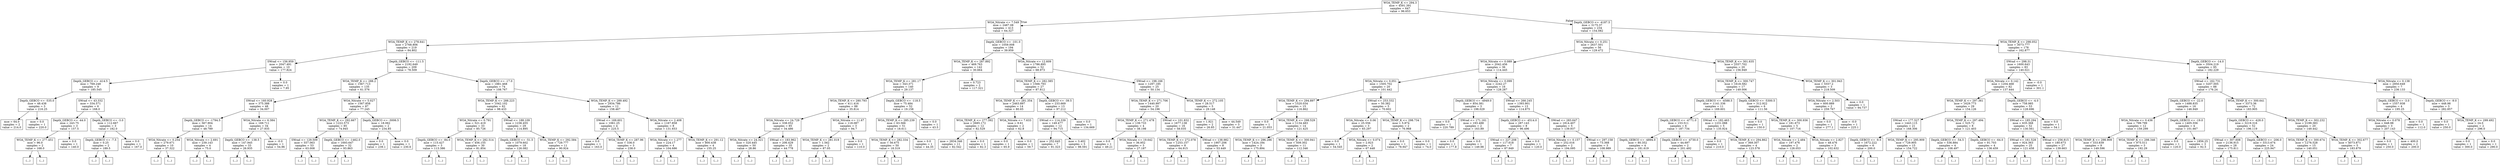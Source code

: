 digraph Tree {
node [shape=box] ;
0 [label="WOA_TEMP_K <= 294.3\nmse = 4591.391\nsamples = 647\nvalue = 96.653"] ;
1 [label="WOA_Nitrate <= 7.549\nmse = 2487.08\nsamples = 413\nvalue = 64.327"] ;
0 -> 1 [labeldistance=2.5, labelangle=45, headlabel="True"] ;
2 [label="WOA_TEMP_K <= 278.641\nmse = 2768.806\nsamples = 219\nvalue = 84.802"] ;
1 -> 2 ;
3 [label="SWrad <= 156.959\nmse = 2047.491\nsamples = 10\nvalue = 177.824"] ;
2 -> 3 ;
4 [label="Depth_GEBCO <= -414.5\nmse = 769.248\nsamples = 9\nvalue = 185.545"] ;
3 -> 4 ;
5 [label="Depth_GEBCO <= -535.0\nmse = 48.438\nsamples = 3\nvalue = 216.25"] ;
4 -> 5 ;
6 [label="mse = 64.0\nsamples = 2\nvalue = 214.0"] ;
5 -> 6 ;
7 [label="mse = 0.0\nsamples = 1\nvalue = 220.0"] ;
5 -> 7 ;
8 [label="SWrad <= 43.332\nmse = 334.571\nsamples = 6\nvalue = 168.0"] ;
4 -> 8 ;
9 [label="Depth_GEBCO <= -44.0\nmse = 243.75\nsamples = 3\nvalue = 157.5"] ;
8 -> 9 ;
10 [label="WOA_TEMP_K <= 277.451\nmse = 96.0\nsamples = 2\nvalue = 168.0"] ;
9 -> 10 ;
11 [label="(...)"] ;
10 -> 11 ;
12 [label="(...)"] ;
10 -> 12 ;
13 [label="mse = 0.0\nsamples = 1\nvalue = 140.0"] ;
9 -> 13 ;
14 [label="Depth_GEBCO <= -3.0\nmse = 112.667\nsamples = 3\nvalue = 182.0"] ;
8 -> 14 ;
15 [label="Depth_GEBCO <= -7.5\nmse = 0.25\nsamples = 2\nvalue = 189.5"] ;
14 -> 15 ;
16 [label="(...)"] ;
15 -> 16 ;
17 [label="(...)"] ;
15 -> 17 ;
18 [label="mse = 0.0\nsamples = 1\nvalue = 167.0"] ;
14 -> 18 ;
19 [label="mse = 0.0\nsamples = 1\nvalue = 7.95"] ;
3 -> 19 ;
20 [label="Depth_GEBCO <= -111.5\nmse = 2192.649\nsamples = 209\nvalue = 78.509"] ;
2 -> 20 ;
21 [label="WOA_TEMP_K <= 288.2\nmse = 1567.713\nsamples = 135\nvalue = 61.576"] ;
20 -> 21 ;
22 [label="SWrad <= 160.928\nmse = 375.388\nsamples = 48\nvalue = 34.007"] ;
21 -> 22 ;
23 [label="Depth_GEBCO <= -1794.5\nmse = 567.904\nsamples = 14\nvalue = 48.789"] ;
22 -> 23 ;
24 [label="WOA_Nitrate <= 0.254\nmse = 279.671\nsamples = 10\nvalue = 37.322"] ;
23 -> 24 ;
25 [label="(...)"] ;
24 -> 25 ;
26 [label="(...)"] ;
24 -> 26 ;
37 [label="WOA_Nitrate <= 2.691\nmse = 239.143\nsamples = 4\nvalue = 75.0"] ;
23 -> 37 ;
38 [label="(...)"] ;
37 -> 38 ;
41 [label="(...)"] ;
37 -> 41 ;
44 [label="WOA_Nitrate <= 6.384\nmse = 169.711\nsamples = 34\nvalue = 27.935"] ;
22 -> 44 ;
45 [label="Depth_GEBCO <= -138.5\nmse = 147.945\nsamples = 33\nvalue = 26.935"] ;
44 -> 45 ;
46 [label="(...)"] ;
45 -> 46 ;
75 [label="(...)"] ;
45 -> 75 ;
84 [label="mse = -0.0\nsamples = 1\nvalue = 54.96"] ;
44 -> 84 ;
85 [label="WOA_Nitrate <= 5.027\nmse = 1567.858\nsamples = 87\nvalue = 77.245"] ;
21 -> 85 ;
86 [label="WOA_TEMP_K <= 292.667\nmse = 1222.573\nsamples = 85\nvalue = 74.945"] ;
85 -> 86 ;
87 [label="SWrad <= 129.509\nmse = 557.063\nsamples = 53\nvalue = 63.008"] ;
86 -> 87 ;
88 [label="(...)"] ;
87 -> 88 ;
117 [label="(...)"] ;
87 -> 117 ;
178 [label="Depth_GEBCO <= -1462.0\nmse = 1693.647\nsamples = 32\nvalue = 93.863"] ;
86 -> 178 ;
179 [label="(...)"] ;
178 -> 179 ;
228 [label="(...)"] ;
178 -> 228 ;
235 [label="Depth_GEBCO <= -3006.5\nmse = 18.062\nsamples = 2\nvalue = 234.85"] ;
85 -> 235 ;
236 [label="mse = 0.0\nsamples = 1\nvalue = 239.1"] ;
235 -> 236 ;
237 [label="mse = 0.0\nsamples = 1\nvalue = 230.6"] ;
235 -> 237 ;
238 [label="Depth_GEBCO <= -17.0\nmse = 1881.468\nsamples = 74\nvalue = 108.767"] ;
20 -> 238 ;
239 [label="WOA_TEMP_K <= 288.223\nmse = 1042.102\nsamples = 62\nvalue = 98.433"] ;
238 -> 239 ;
240 [label="WOA_Nitrate <= 0.791\nmse = 521.419\nsamples = 33\nvalue = 85.726"] ;
239 -> 240 ;
241 [label="Depth_GEBCO <= -84.0\nmse = 115.427\nsamples = 3\nvalue = 113.386"] ;
240 -> 241 ;
242 [label="(...)"] ;
241 -> 242 ;
243 [label="(...)"] ;
241 -> 243 ;
246 [label="WOA_TEMP_K <= 282.514\nmse = 456.155\nsamples = 30\nvalue = 81.854"] ;
240 -> 246 ;
247 [label="(...)"] ;
246 -> 247 ;
276 [label="(...)"] ;
246 -> 276 ;
297 [label="SWrad <= 188.109\nmse = 1236.455\nsamples = 29\nvalue = 114.895"] ;
239 -> 297 ;
298 [label="Depth_GEBCO <= -51.5\nmse = 1079.602\nsamples = 18\nvalue = 126.082"] ;
297 -> 298 ;
299 [label="(...)"] ;
298 -> 299 ;
302 [label="(...)"] ;
298 -> 302 ;
331 [label="WOA_TEMP_K <= 292.584\nmse = 729.777\nsamples = 11\nvalue = 90.924"] ;
297 -> 331 ;
332 [label="(...)"] ;
331 -> 332 ;
347 [label="(...)"] ;
331 -> 347 ;
348 [label="WOA_TEMP_K <= 289.492\nmse = 2934.786\nsamples = 12\nvalue = 158.467"] ;
238 -> 348 ;
349 [label="SWrad <= 169.601\nmse = 1061.25\nsamples = 4\nvalue = 225.5"] ;
348 -> 349 ;
350 [label="mse = 0.0\nsamples = 1\nvalue = 163.0"] ;
349 -> 350 ;
351 [label="WOA_TEMP_K <= 287.96\nmse = 336.0\nsamples = 3\nvalue = 238.0"] ;
349 -> 351 ;
352 [label="(...)"] ;
351 -> 352 ;
353 [label="(...)"] ;
351 -> 353 ;
356 [label="WOA_Nitrate <= 2.408\nmse = 1167.858\nsamples = 8\nvalue = 131.653"] ;
348 -> 356 ;
357 [label="WOA_Nitrate <= 1.277\nmse = 224.17\nsamples = 4\nvalue = 104.686"] ;
356 -> 357 ;
358 [label="(...)"] ;
357 -> 358 ;
363 [label="(...)"] ;
357 -> 363 ;
364 [label="WOA_TEMP_K <= 291.12\nmse = 800.438\nsamples = 4\nvalue = 155.25"] ;
356 -> 364 ;
365 [label="(...)"] ;
364 -> 365 ;
370 [label="(...)"] ;
364 -> 370 ;
371 [label="Depth_GEBCO <= -101.0\nmse = 1059.008\nsamples = 194\nvalue = 39.959"] ;
1 -> 371 ;
372 [label="WOA_TEMP_K <= 287.892\nmse = 469.763\nsamples = 142\nvalue = 30.664"] ;
371 -> 372 ;
373 [label="WOA_TEMP_K <= 281.17\nmse = 343.371\nsamples = 140\nvalue = 29.137"] ;
372 -> 373 ;
374 [label="WOA_TEMP_K <= 280.793\nmse = 411.416\nsamples = 88\nvalue = 35.814"] ;
373 -> 374 ;
375 [label="WOA_Nitrate <= 24.729\nmse = 338.052\nsamples = 85\nvalue = 34.486"] ;
374 -> 375 ;
376 [label="WOA_Nitrate <= 24.321\nmse = 320.445\nsamples = 50\nvalue = 28.86"] ;
375 -> 376 ;
377 [label="(...)"] ;
376 -> 377 ;
458 [label="(...)"] ;
376 -> 458 ;
473 [label="SWrad <= 183.962\nmse = 206.429\nsamples = 35\nvalue = 44.778"] ;
375 -> 473 ;
474 [label="(...)"] ;
473 -> 474 ;
503 [label="(...)"] ;
473 -> 503 ;
532 [label="WOA_Nitrate <= 11.67\nmse = 118.087\nsamples = 3\nvalue = 94.7"] ;
374 -> 532 ;
533 [label="WOA_TEMP_K <= 281.019\nmse = 1.562\nsamples = 2\nvalue = 87.05"] ;
532 -> 533 ;
534 [label="(...)"] ;
533 -> 534 ;
535 [label="(...)"] ;
533 -> 535 ;
536 [label="mse = 0.0\nsamples = 1\nvalue = 110.0"] ;
532 -> 536 ;
537 [label="Depth_GEBCO <= -118.5\nmse = 75.484\nsamples = 52\nvalue = 19.158"] ;
373 -> 537 ;
538 [label="WOA_TEMP_K <= 285.239\nmse = 63.566\nsamples = 51\nvalue = 18.611"] ;
537 -> 538 ;
539 [label="WOA_TEMP_K <= 282.334\nmse = 56.675\nsamples = 50\nvalue = 18.319"] ;
538 -> 539 ;
540 [label="(...)"] ;
539 -> 540 ;
547 [label="(...)"] ;
539 -> 547 ;
594 [label="mse = 0.0\nsamples = 1\nvalue = 44.35"] ;
538 -> 594 ;
595 [label="mse = 0.0\nsamples = 1\nvalue = 43.5"] ;
537 -> 595 ;
596 [label="mse = 0.723\nsamples = 2\nvalue = 117.321"] ;
372 -> 596 ;
597 [label="WOA_Nitrate <= 12.609\nmse = 1786.895\nsamples = 52\nvalue = 68.973"] ;
371 -> 597 ;
598 [label="WOA_TEMP_K <= 282.385\nmse = 1566.793\nsamples = 27\nvalue = 87.812"] ;
597 -> 598 ;
599 [label="WOA_TEMP_K <= 281.354\nmse = 2463.897\nsamples = 14\nvalue = 80.65"] ;
598 -> 599 ;
600 [label="WOA_TEMP_K <= 277.392\nmse = 2685.172\nsamples = 12\nvalue = 82.529"] ;
599 -> 600 ;
601 [label="mse = 2834.346\nsamples = 11\nvalue = 82.542"] ;
600 -> 601 ;
602 [label="mse = 0.0\nsamples = 1\nvalue = 82.3"] ;
600 -> 602 ;
603 [label="WOA_Nitrate <= 7.633\nmse = 9.61\nsamples = 2\nvalue = 62.8"] ;
599 -> 603 ;
604 [label="mse = 0.0\nsamples = 1\nvalue = 65.9"] ;
603 -> 604 ;
605 [label="mse = 0.0\nsamples = 1\nvalue = 59.7"] ;
603 -> 605 ;
606 [label="Depth_GEBCO <= -39.5\nmse = 233.669\nsamples = 13\nvalue = 97.212"] ;
598 -> 606 ;
607 [label="SWrad <= 114.339\nmse = 149.477\nsamples = 12\nvalue = 94.715"] ;
606 -> 607 ;
608 [label="mse = 252.645\nsamples = 7\nvalue = 91.323"] ;
607 -> 608 ;
609 [label="mse = 3.402\nsamples = 5\nvalue = 98.591"] ;
607 -> 609 ;
610 [label="mse = 0.0\nsamples = 1\nvalue = 134.669"] ;
606 -> 610 ;
611 [label="SWrad <= 198.166\nmse = 1297.185\nsamples = 25\nvalue = 50.134"] ;
597 -> 611 ;
612 [label="WOA_TEMP_K <= 271.706\nmse = 1440.997\nsamples = 20\nvalue = 54.196"] ;
611 -> 612 ;
613 [label="WOA_TEMP_K <= 271.478\nmse = 139.733\nsamples = 4\nvalue = 38.198"] ;
612 -> 613 ;
614 [label="mse = 0.0\nsamples = 1\nvalue = 49.21"] ;
613 -> 614 ;
615 [label="WOA_Nitrate <= 19.642\nmse = 36.952\nsamples = 3\nvalue = 27.187"] ;
613 -> 615 ;
616 [label="(...)"] ;
615 -> 616 ;
617 [label="(...)"] ;
615 -> 617 ;
620 [label="SWrad <= 101.832\nmse = 1677.138\nsamples = 16\nvalue = 58.035"] ;
612 -> 620 ;
621 [label="WOA_TEMP_K <= 272.078\nmse = 1253.157\nsamples = 8\nvalue = 64.915"] ;
620 -> 621 ;
622 [label="(...)"] ;
621 -> 622 ;
623 [label="(...)"] ;
621 -> 623 ;
626 [label="SWrad <= 138.982\nmse = 1907.206\nsamples = 8\nvalue = 53.449"] ;
620 -> 626 ;
627 [label="(...)"] ;
626 -> 627 ;
628 [label="(...)"] ;
626 -> 628 ;
629 [label="WOA_TEMP_K <= 272.105\nmse = 28.517\nsamples = 5\nvalue = 29.148"] ;
611 -> 629 ;
630 [label="mse = 1.921\nsamples = 2\nvalue = 26.85"] ;
629 -> 630 ;
631 [label="mse = 44.549\nsamples = 3\nvalue = 31.447"] ;
629 -> 631 ;
632 [label="Depth_GEBCO <= -4187.5\nmse = 3175.37\nsamples = 234\nvalue = 154.082"] ;
0 -> 632 [labeldistance=2.5, labelangle=-45, headlabel="False"] ;
633 [label="WOA_Nitrate <= 0.251\nmse = 2637.501\nsamples = 56\nvalue = 129.472"] ;
632 -> 633 ;
634 [label="WOA_Nitrate <= 0.089\nmse = 2042.456\nsamples = 36\nvalue = 114.445"] ;
633 -> 634 ;
635 [label="WOA_Nitrate <= 0.051\nmse = 1505.702\nsamples = 20\nvalue = 101.442"] ;
634 -> 635 ;
636 [label="WOA_TEMP_K <= 294.897\nmse = 1520.034\nsamples = 15\nvalue = 116.862"] ;
635 -> 636 ;
637 [label="mse = 0.0\nsamples = 1\nvalue = 21.053"] ;
636 -> 637 ;
638 [label="WOA_TEMP_K <= 298.529\nmse = 1134.483\nsamples = 14\nvalue = 121.425"] ;
636 -> 638 ;
639 [label="WOA_TEMP_K <= 296.286\nmse = 1424.184\nsamples = 3\nvalue = 175.894"] ;
638 -> 639 ;
640 [label="(...)"] ;
639 -> 640 ;
641 [label="(...)"] ;
639 -> 641 ;
644 [label="WOA_TEMP_K <= 300.941\nmse = 509.302\nsamples = 11\nvalue = 112.346"] ;
638 -> 644 ;
645 [label="(...)"] ;
644 -> 645 ;
660 [label="(...)"] ;
644 -> 660 ;
665 [label="SWrad <= 253.332\nmse = 50.382\nsamples = 5\nvalue = 70.602"] ;
635 -> 665 ;
666 [label="WOA_Nitrate <= 0.06\nmse = 25.556\nsamples = 3\nvalue = 65.297"] ;
665 -> 666 ;
667 [label="mse = 0.0\nsamples = 1\nvalue = 54.545"] ;
666 -> 667 ;
668 [label="WOA_Nitrate <= 0.074\nmse = 2.923\nsamples = 2\nvalue = 67.448"] ;
666 -> 668 ;
669 [label="(...)"] ;
668 -> 669 ;
670 [label="(...)"] ;
668 -> 670 ;
671 [label="WOA_TEMP_K <= 298.734\nmse = 5.874\nsamples = 2\nvalue = 76.968"] ;
665 -> 671 ;
672 [label="mse = 0.0\nsamples = 1\nvalue = 78.947"] ;
671 -> 672 ;
673 [label="mse = 0.0\nsamples = 1\nvalue = 74.0"] ;
671 -> 673 ;
674 [label="WOA_Nitrate <= 0.099\nmse = 2242.27\nsamples = 16\nvalue = 128.287"] ;
634 -> 674 ;
675 [label="Depth_GEBCO <= -4949.0\nmse = 854.381\nsamples = 3\nvalue = 198.029"] ;
674 -> 675 ;
676 [label="mse = 0.0\nsamples = 1\nvalue = 220.789"] ;
675 -> 676 ;
677 [label="SWrad <= 171.161\nmse = 193.488\nsamples = 2\nvalue = 163.89"] ;
675 -> 677 ;
678 [label="mse = 0.0\nsamples = 1\nvalue = 177.8"] ;
677 -> 678 ;
679 [label="mse = 0.0\nsamples = 1\nvalue = 149.98"] ;
677 -> 679 ;
680 [label="SWrad <= 266.245\nmse = 1393.901\nsamples = 13\nvalue = 114.875"] ;
674 -> 680 ;
681 [label="Depth_GEBCO <= -4514.0\nmse = 287.143\nsamples = 8\nvalue = 96.496"] ;
680 -> 681 ;
682 [label="SWrad <= 227.208\nmse = 117.618\nsamples = 7\nvalue = 87.949"] ;
681 -> 682 ;
683 [label="(...)"] ;
682 -> 683 ;
686 [label="(...)"] ;
682 -> 686 ;
695 [label="mse = 0.0\nsamples = 1\nvalue = 120.0"] ;
681 -> 695 ;
696 [label="SWrad <= 283.647\nmse = 1814.407\nsamples = 5\nvalue = 139.937"] ;
680 -> 696 ;
697 [label="WOA_Nitrate <= 0.157\nmse = 252.016\nsamples = 2\nvalue = 194.095"] ;
696 -> 697 ;
698 [label="(...)"] ;
697 -> 698 ;
699 [label="(...)"] ;
697 -> 699 ;
700 [label="SWrad <= 297.158\nmse = 73.368\nsamples = 3\nvalue = 108.989"] ;
696 -> 700 ;
701 [label="(...)"] ;
700 -> 701 ;
702 [label="(...)"] ;
700 -> 702 ;
705 [label="WOA_TEMP_K <= 301.635\nmse = 2557.702\nsamples = 20\nvalue = 156.949"] ;
633 -> 705 ;
706 [label="WOA_TEMP_K <= 300.747\nmse = 1618.582\nsamples = 17\nvalue = 149.006"] ;
705 -> 706 ;
707 [label="Depth_GEBCO <= -4588.5\nmse = 1141.336\nsamples = 11\nvalue = 169.601"] ;
706 -> 707 ;
708 [label="Depth_GEBCO <= -4771.0\nmse = 153.511\nsamples = 6\nvalue = 187.734"] ;
707 -> 708 ;
709 [label="Depth_GEBCO <= -4894.0\nmse = 80.352\nsamples = 4\nvalue = 181.619"] ;
708 -> 709 ;
710 [label="(...)"] ;
709 -> 710 ;
715 [label="(...)"] ;
709 -> 715 ;
716 [label="Depth_GEBCO <= -4730.0\nmse = 44.697\nsamples = 2\nvalue = 201.492"] ;
708 -> 716 ;
717 [label="(...)"] ;
716 -> 717 ;
718 [label="(...)"] ;
716 -> 718 ;
719 [label="SWrad <= 182.463\nmse = 1231.088\nsamples = 5\nvalue = 135.924"] ;
707 -> 719 ;
720 [label="mse = 0.0\nsamples = 1\nvalue = 210.0"] ;
719 -> 720 ;
721 [label="WOA_TEMP_K <= 294.862\nmse = 369.307\nsamples = 4\nvalue = 123.578"] ;
719 -> 721 ;
722 [label="(...)"] ;
721 -> 722 ;
723 [label="(...)"] ;
721 -> 723 ;
728 [label="Depth_GEBCO <= -5300.5\nmse = 312.922\nsamples = 6\nvalue = 111.56"] ;
706 -> 728 ;
729 [label="mse = 0.0\nsamples = 1\nvalue = 150.0"] ;
728 -> 729 ;
730 [label="WOA_TEMP_K <= 300.936\nmse = 181.673\nsamples = 5\nvalue = 107.716"] ;
728 -> 730 ;
731 [label="WOA_Nitrate <= 2.484\nmse = 197.476\nsamples = 2\nvalue = 128.053"] ;
730 -> 731 ;
732 [label="(...)"] ;
731 -> 732 ;
733 [label="(...)"] ;
731 -> 733 ;
734 [label="WOA_Nitrate <= 2.827\nmse = 48.476\nsamples = 3\nvalue = 102.632"] ;
730 -> 734 ;
735 [label="(...)"] ;
734 -> 735 ;
736 [label="(...)"] ;
734 -> 736 ;
737 [label="WOA_TEMP_K <= 301.943\nmse = 5557.2\nsamples = 3\nvalue = 218.509"] ;
705 -> 737 ;
738 [label="WOA_Nitrate <= 2.503\nmse = 600.889\nsamples = 2\nvalue = 259.767"] ;
737 -> 738 ;
739 [label="mse = 0.0\nsamples = 1\nvalue = 277.1"] ;
738 -> 739 ;
740 [label="mse = -0.0\nsamples = 1\nvalue = 225.1"] ;
738 -> 740 ;
741 [label="mse = 0.0\nsamples = 1\nvalue = 94.737"] ;
737 -> 741 ;
742 [label="WOA_TEMP_K <= 298.052\nmse = 3073.777\nsamples = 178\nvalue = 162.877"] ;
632 -> 742 ;
743 [label="SWrad <= 298.31\nmse = 1600.643\nsamples = 83\nvalue = 140.021"] ;
742 -> 743 ;
744 [label="WOA_Nitrate <= 0.142\nmse = 1204.468\nsamples = 82\nvalue = 137.444"] ;
743 -> 744 ;
745 [label="WOA_TEMP_K <= 297.361\nmse = 1629.773\nsamples = 29\nvalue = 154.126"] ;
744 -> 745 ;
746 [label="SWrad <= 177.527\nmse = 1443.115\nsamples = 21\nvalue = 168.306"] ;
745 -> 746 ;
747 [label="Depth_GEBCO <= -9.5\nmse = 1672.222\nsamples = 6\nvalue = 200.0"] ;
746 -> 747 ;
748 [label="(...)"] ;
747 -> 748 ;
753 [label="(...)"] ;
747 -> 753 ;
754 [label="WOA_TEMP_K <= 295.909\nmse = 729.905\nsamples = 15\nvalue = 154.722"] ;
746 -> 754 ;
755 [label="(...)"] ;
754 -> 755 ;
766 [label="(...)"] ;
754 -> 766 ;
773 [label="WOA_TEMP_K <= 297.494\nmse = 525.72\nsamples = 8\nvalue = 121.403"] ;
745 -> 773 ;
774 [label="Depth_GEBCO <= -54.5\nmse = 536.884\nsamples = 4\nvalue = 108.497"] ;
773 -> 774 ;
775 [label="(...)"] ;
774 -> 775 ;
776 [label="(...)"] ;
774 -> 776 ;
777 [label="Depth_GEBCO <= -64.0\nmse = 91.703\nsamples = 4\nvalue = 136.459"] ;
773 -> 777 ;
778 [label="(...)"] ;
777 -> 778 ;
781 [label="(...)"] ;
777 -> 781 ;
782 [label="Depth_GEBCO <= -4.0\nmse = 758.985\nsamples = 53\nvalue = 128.696"] ;
744 -> 782 ;
783 [label="SWrad <= 185.294\nmse = 635.368\nsamples = 52\nvalue = 130.561"] ;
782 -> 783 ;
784 [label="SWrad <= 161.528\nmse = 924.363\nsamples = 25\nvalue = 121.458"] ;
783 -> 784 ;
785 [label="(...)"] ;
784 -> 785 ;
818 [label="(...)"] ;
784 -> 818 ;
825 [label="SWrad <= 256.815\nmse = 180.673\nsamples = 27\nvalue = 139.663"] ;
783 -> 825 ;
826 [label="(...)"] ;
825 -> 826 ;
861 [label="(...)"] ;
825 -> 861 ;
868 [label="mse = 0.0\nsamples = 1\nvalue = 54.1"] ;
782 -> 868 ;
869 [label="mse = -0.0\nsamples = 1\nvalue = 301.1"] ;
743 -> 869 ;
870 [label="Depth_GEBCO <= -14.0\nmse = 3504.219\nsamples = 95\nvalue = 182.229"] ;
742 -> 870 ;
871 [label="SWrad <= 162.731\nmse = 3207.005\nsamples = 88\nvalue = 176.24"] ;
870 -> 871 ;
872 [label="Depth_GEBCO <= -22.0\nmse = 1488.835\nsamples = 16\nvalue = 146.949"] ;
871 -> 872 ;
873 [label="WOA_Nitrate <= 0.436\nmse = 799.799\nsamples = 12\nvalue = 159.299"] ;
872 -> 873 ;
874 [label="WOA_TEMP_K <= 298.909\nmse = 333.839\nsamples = 9\nvalue = 149.596"] ;
873 -> 874 ;
875 [label="(...)"] ;
874 -> 875 ;
884 [label="(...)"] ;
874 -> 884 ;
887 [label="WOA_TEMP_K <= 298.346\nmse = 975.511\nsamples = 3\nvalue = 192.29"] ;
873 -> 887 ;
888 [label="(...)"] ;
887 -> 888 ;
891 [label="(...)"] ;
887 -> 891 ;
892 [label="Depth_GEBCO <= -19.0\nmse = 1405.556\nsamples = 4\nvalue = 101.667"] ;
872 -> 892 ;
893 [label="mse = 0.0\nsamples = 1\nvalue = 120.0"] ;
892 -> 893 ;
894 [label="mse = 1856.25\nsamples = 3\nvalue = 92.5"] ;
892 -> 894 ;
895 [label="WOA_TEMP_K <= 300.641\nmse = 3373.36\nsamples = 72\nvalue = 183.905"] ;
871 -> 895 ;
896 [label="Depth_GEBCO <= -428.0\nmse = 3219.316\nsamples = 52\nvalue = 196.119"] ;
895 -> 896 ;
897 [label="SWrad <= 307.608\nmse = 2136.915\nsamples = 28\nvalue = 175.811"] ;
896 -> 897 ;
898 [label="(...)"] ;
897 -> 898 ;
933 [label="(...)"] ;
897 -> 933 ;
938 [label="Depth_GEBCO <= -206.0\nmse = 3313.674\nsamples = 24\nvalue = 225.947"] ;
896 -> 938 ;
939 [label="(...)"] ;
938 -> 939 ;
944 [label="(...)"] ;
938 -> 944 ;
953 [label="WOA_TEMP_K <= 302.232\nmse = 2199.383\nsamples = 20\nvalue = 149.442"] ;
895 -> 953 ;
954 [label="WOA_TEMP_K <= 300.674\nmse = 1276.528\nsamples = 15\nvalue = 140.051"] ;
953 -> 954 ;
955 [label="(...)"] ;
954 -> 955 ;
958 [label="(...)"] ;
954 -> 958 ;
977 [label="WOA_TEMP_K <= 302.677\nmse = 4073.871\nsamples = 5\nvalue = 183.879"] ;
953 -> 977 ;
978 [label="(...)"] ;
977 -> 978 ;
983 [label="(...)"] ;
977 -> 983 ;
986 [label="WOA_Nitrate <= 0.138\nmse = 2950.649\nsamples = 7\nvalue = 236.133"] ;
870 -> 986 ;
987 [label="Depth_GEBCO <= -3.0\nmse = 1557.938\nsamples = 4\nvalue = 195.25"] ;
986 -> 987 ;
988 [label="WOA_Nitrate <= 0.078\nmse = 648.98\nsamples = 3\nvalue = 207.143"] ;
987 -> 988 ;
989 [label="mse = 0.0\nsamples = 1\nvalue = 250.0"] ;
988 -> 989 ;
990 [label="mse = 400.0\nsamples = 2\nvalue = 200.0"] ;
988 -> 990 ;
991 [label="mse = 0.0\nsamples = 1\nvalue = 112.0"] ;
987 -> 991 ;
992 [label="Depth_GEBCO <= -9.0\nmse = 448.98\nsamples = 3\nvalue = 282.857"] ;
986 -> 992 ;
993 [label="mse = 0.0\nsamples = 1\nvalue = 250.0"] ;
992 -> 993 ;
994 [label="WOA_TEMP_K <= 299.492\nmse = 24.0\nsamples = 2\nvalue = 296.0"] ;
992 -> 994 ;
995 [label="mse = 0.0\nsamples = 1\nvalue = 300.0"] ;
994 -> 995 ;
996 [label="mse = 0.0\nsamples = 1\nvalue = 290.0"] ;
994 -> 996 ;
}